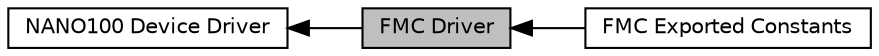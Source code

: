 digraph "FMC Driver"
{
  edge [fontname="Helvetica",fontsize="10",labelfontname="Helvetica",labelfontsize="10"];
  node [fontname="Helvetica",fontsize="10",shape=box];
  rankdir=LR;
  Node2 [label="NANO100 Device Driver",height=0.2,width=0.4,color="black", fillcolor="white", style="filled",URL="$d5/d3c/group___n_a_n_o100___device___driver.html",tooltip=" "];
  Node1 [label="FMC Driver",height=0.2,width=0.4,color="black", fillcolor="grey75", style="filled", fontcolor="black",tooltip=" "];
  Node3 [label="FMC Exported Constants",height=0.2,width=0.4,color="black", fillcolor="white", style="filled",URL="$da/db6/group___n_a_n_o100___f_m_c___e_x_p_o_r_t_e_d___c_o_n_s_t_a_n_t_s.html",tooltip=" "];
  Node2->Node1 [shape=plaintext, dir="back", style="solid"];
  Node1->Node3 [shape=plaintext, dir="back", style="solid"];
}
